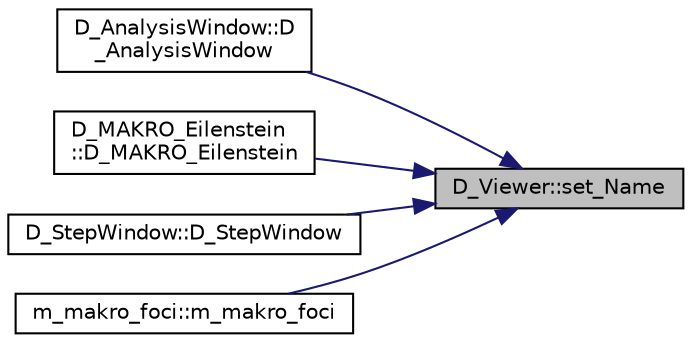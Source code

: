 digraph "D_Viewer::set_Name"
{
 // LATEX_PDF_SIZE
  edge [fontname="Helvetica",fontsize="10",labelfontname="Helvetica",labelfontsize="10"];
  node [fontname="Helvetica",fontsize="10",shape=record];
  rankdir="RL";
  Node1 [label="D_Viewer::set_Name",height=0.2,width=0.4,color="black", fillcolor="grey75", style="filled", fontcolor="black",tooltip=" "];
  Node1 -> Node2 [dir="back",color="midnightblue",fontsize="10",style="solid",fontname="Helvetica"];
  Node2 [label="D_AnalysisWindow::D\l_AnalysisWindow",height=0.2,width=0.4,color="black", fillcolor="white", style="filled",URL="$class_d___analysis_window.html#a1570fd8f4c870b140c24a74f5164e863",tooltip="D_AnalysisWindow::D_AnalysisWindow Constructor."];
  Node1 -> Node3 [dir="back",color="midnightblue",fontsize="10",style="solid",fontname="Helvetica"];
  Node3 [label="D_MAKRO_Eilenstein\l::D_MAKRO_Eilenstein",height=0.2,width=0.4,color="black", fillcolor="white", style="filled",URL="$class_d___m_a_k_r_o___eilenstein.html#acb8672e59e3469a7df71670b4d80f848",tooltip=" "];
  Node1 -> Node4 [dir="back",color="midnightblue",fontsize="10",style="solid",fontname="Helvetica"];
  Node4 [label="D_StepWindow::D_StepWindow",height=0.2,width=0.4,color="black", fillcolor="white", style="filled",URL="$class_d___step_window.html#a3b5d88bc6a703824440b54e6bc467040",tooltip=" "];
  Node1 -> Node5 [dir="back",color="midnightblue",fontsize="10",style="solid",fontname="Helvetica"];
  Node5 [label="m_makro_foci::m_makro_foci",height=0.2,width=0.4,color="black", fillcolor="white", style="filled",URL="$classm__makro__foci.html#a572729ade95da42febe843621df0b5fa",tooltip=" "];
}

